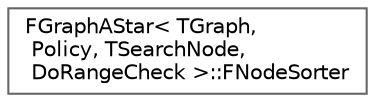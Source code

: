 digraph "Graphical Class Hierarchy"
{
 // INTERACTIVE_SVG=YES
 // LATEX_PDF_SIZE
  bgcolor="transparent";
  edge [fontname=Helvetica,fontsize=10,labelfontname=Helvetica,labelfontsize=10];
  node [fontname=Helvetica,fontsize=10,shape=box,height=0.2,width=0.4];
  rankdir="LR";
  Node0 [id="Node000000",label="FGraphAStar\< TGraph,\l Policy, TSearchNode,\l DoRangeCheck \>::FNodeSorter",height=0.2,width=0.4,color="grey40", fillcolor="white", style="filled",URL="$de/ddf/structFGraphAStar_1_1FNodeSorter.html",tooltip=" "];
}
